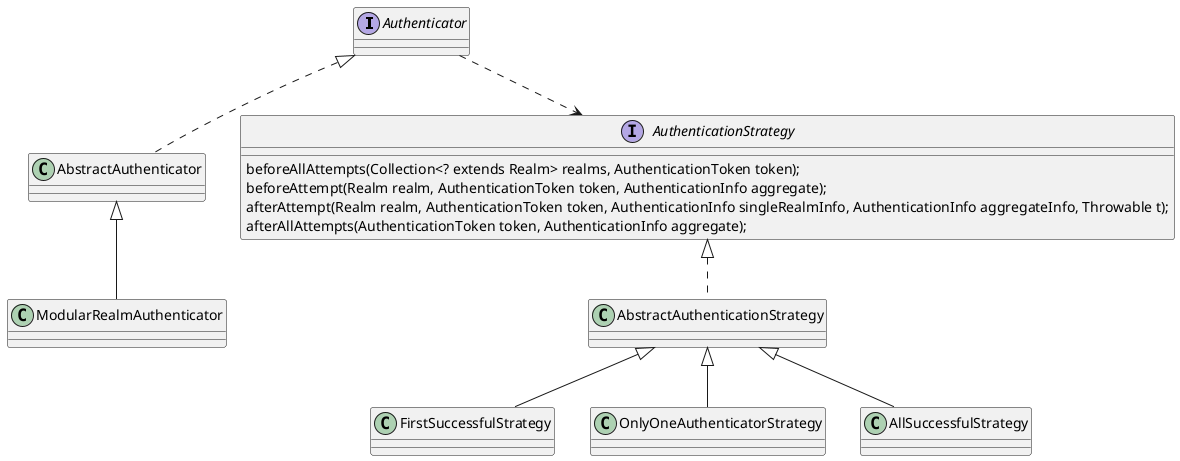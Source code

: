 @startuml

interface Authenticator
Authenticator <|.. AbstractAuthenticator
AbstractAuthenticator <|-- ModularRealmAuthenticator

interface AuthenticationStrategy{
    beforeAllAttempts(Collection<? extends Realm> realms, AuthenticationToken token);
    beforeAttempt(Realm realm, AuthenticationToken token, AuthenticationInfo aggregate);
    afterAttempt(Realm realm, AuthenticationToken token, AuthenticationInfo singleRealmInfo, AuthenticationInfo aggregateInfo, Throwable t);
    afterAllAttempts(AuthenticationToken token, AuthenticationInfo aggregate);
}

Authenticator ..> AuthenticationStrategy
AuthenticationStrategy <|.. AbstractAuthenticationStrategy
AbstractAuthenticationStrategy <|-- FirstSuccessfulStrategy
AbstractAuthenticationStrategy <|-- OnlyOneAuthenticatorStrategy
AbstractAuthenticationStrategy <|-- AllSuccessfulStrategy
@enduml